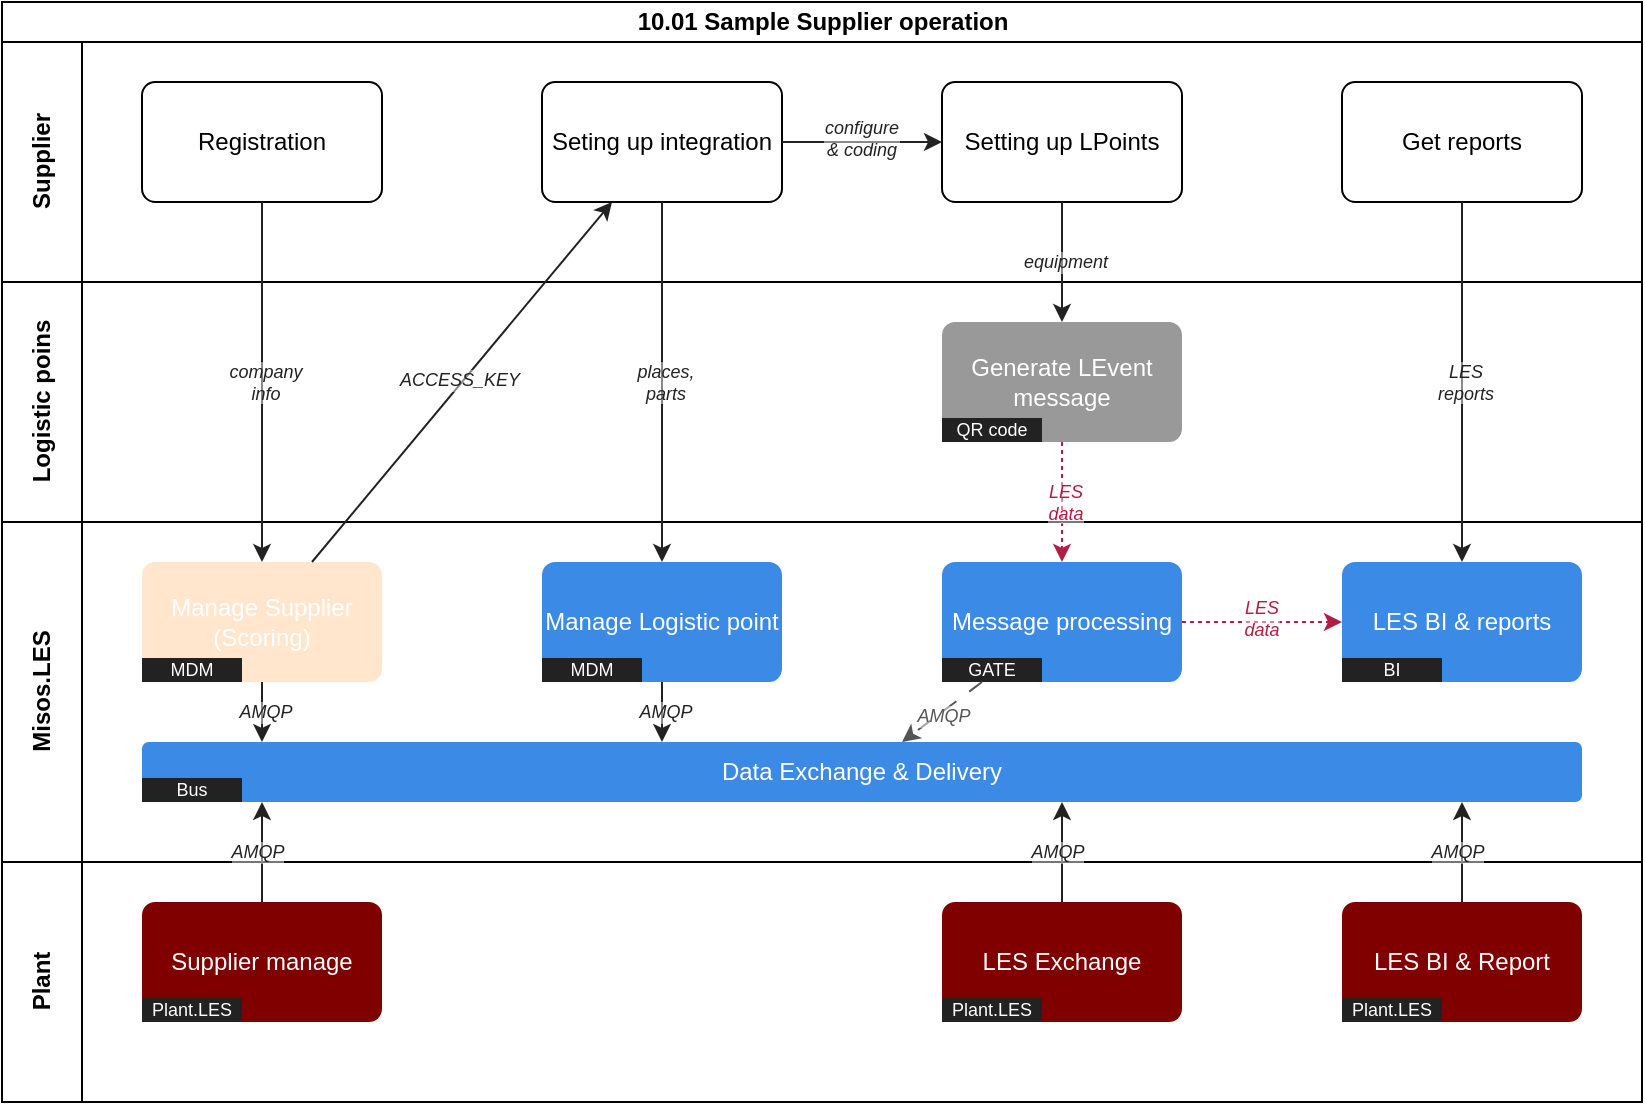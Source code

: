 <mxfile><diagram name="Diagram 1" id="diagram1"><mxGraphModel dx="1000" dy="1000" grid="1" gridSize="10" guides="1" tooltips="1" connect="1" arrows="1" fold="1" page="1" pageScale="1" pageWidth="827" pageHeight="1169" math="0" shadow="0"><root><mxCell id="0" /><mxCell id="1" parent="0" /><mxCell id="header" value="10.01 Sample Supplier operation" style="swimlane;html=1;startSize=20;horizontal=1;" vertex="1" connectable="0" parent="1"><mxGeometry x="0" y="30" width="820" height="20" relative="1" as="geometry" /></mxCell><mxCell id="Supplier" value="Supplier" style="swimlane;html=1;startSize=40;horizontal=0" vertex="1" parent="header"><mxGeometry y="20" width="820" height="120" as="geometry" /></mxCell><mxCell id="Registration" value="Registration" style="rounded=1;arcSize=11;whiteSpace=wrap;html=1;y=20;width=120;height=60;label=;text=;x=70;" vertex="1" parent="Supplier"><mxGeometry x="70" y="20" width="120" height="60" as="geometry" /></mxCell><mxCell id="Seting up integration" value="Seting up integration" style="rounded=1;arcSize=11;whiteSpace=wrap;html=1;y=20;width=120;height=60;label=;text=;x=270;" vertex="1" parent="Supplier"><mxGeometry x="270" y="20" width="120" height="60" as="geometry" /></mxCell><mxCell id="Setting up LPoints" value="Setting up LPoints" style="rounded=1;arcSize=11;whiteSpace=wrap;html=1;y=20;width=120;height=60;label=;text=;x=470;" vertex="1" parent="Supplier"><mxGeometry x="470" y="20" width="120" height="60" as="geometry" /></mxCell><mxCell id="Get reports" value="Get reports" style="rounded=1;arcSize=11;whiteSpace=wrap;html=1;y=20;width=120;height=60;label=;text=;x=670;" vertex="1" parent="Supplier"><mxGeometry x="670" y="20" width="120" height="60" as="geometry" /></mxCell><mxCell id="Logistic poins" value="Logistic poins" style="swimlane;html=1;startSize=40;horizontal=0" vertex="1" parent="header"><mxGeometry y="140" width="820" height="120" as="geometry" /></mxCell><mxCell id="Generate LEvent message" value="Generate LEvent message" style="rounded=1;arcSize=11;whiteSpace=wrap;html=1;y=20;width=120;height=60;label=QR code;text=;fillColor=#999999;fontColor=light-dark(#ffffff, #ededed);strokeColor=none;x=470;" vertex="1" parent="Logistic poins"><mxGeometry x="470" y="20" width="120" height="60" as="geometry" /></mxCell><mxCell id="label_Generate LEvent message" value="QR code" style="whiteSpace=wrap;fontSize=9;fontStyle=0;fillColor=#222222;fontColor=light-dark(#ffffff, #ededed);strokeColor=none;" vertex="1" connectable="0" parent="Generate LEvent message"><mxGeometry x="0" y="48.0" width="50" height="12" as="geometry" /></mxCell><mxCell id="Misos.LES" value="Misos.LES" style="swimlane;html=1;startSize=40;horizontal=0;" vertex="1" parent="header"><mxGeometry y="260" width="820" height="170" as="geometry" /></mxCell><mxCell id="Manage Supplier" value="Manage Supplier&lt;br&gt;(Scoring)" style="rounded=1;arcSize=11;whiteSpace=wrap;html=1;y=20;width=120;height=60;label=MDM;text=&lt;br&gt;(Scoring);fillColor=#ffe6cc;fontColor=light-dark(#ffffff, #ededed);strokeColor=none;x=70;" vertex="1" parent="Misos.LES"><mxGeometry x="70" y="20" width="120" height="60" as="geometry" /></mxCell><mxCell id="label_Manage Supplier" value="MDM" style="whiteSpace=wrap;fontSize=9;fontStyle=0;fillColor=#222222;fontColor=light-dark(#ffffff, #ededed);strokeColor=none;" vertex="1" connectable="0" parent="Manage Supplier"><mxGeometry x="0" y="48.0" width="50" height="12" as="geometry" /></mxCell><mxCell id="Manage Logistic point" value="Manage Logistic point" style="rounded=1;arcSize=11;whiteSpace=wrap;html=1;y=20;width=120;height=60;label=MDM;text=;fillColor=#3B8AE6;fontColor=light-dark(#ffffff, #ededed);strokeColor=none;x=270;" vertex="1" parent="Misos.LES"><mxGeometry x="270" y="20" width="120" height="60" as="geometry" /></mxCell><mxCell id="label_Manage Logistic point" value="MDM" style="whiteSpace=wrap;fontSize=9;fontStyle=0;fillColor=#222222;fontColor=light-dark(#ffffff, #ededed);strokeColor=none;" vertex="1" connectable="0" parent="Manage Logistic point"><mxGeometry x="0" y="48.0" width="50" height="12" as="geometry" /></mxCell><mxCell id="Message processing" value="Message processing" style="rounded=1;arcSize=11;whiteSpace=wrap;html=1;y=20;width=120;height=60;label=GATE;text=;fillColor=#3B8AE6;fontColor=light-dark(#ffffff, #ededed);strokeColor=none;x=470;" vertex="1" parent="Misos.LES"><mxGeometry x="470" y="20" width="120" height="60" as="geometry" /></mxCell><mxCell id="label_Message processing" value="GATE" style="whiteSpace=wrap;fontSize=9;fontStyle=0;fillColor=#222222;fontColor=light-dark(#ffffff, #ededed);strokeColor=none;" vertex="1" connectable="0" parent="Message processing"><mxGeometry x="0" y="48.0" width="50" height="12" as="geometry" /></mxCell><mxCell id="LES BI &amp; reports" value="LES BI &amp; reports" style="rounded=1;arcSize=11;whiteSpace=wrap;html=1;y=20;width=120;height=60;label=BI;text=;fillColor=#3B8AE6;fontColor=light-dark(#ffffff, #ededed);strokeColor=none;x=670;" vertex="1" parent="Misos.LES"><mxGeometry x="670" y="20" width="120" height="60" as="geometry" /></mxCell><mxCell id="label_LES BI &amp; reports" value="BI" style="whiteSpace=wrap;fontSize=9;fontStyle=0;fillColor=#222222;fontColor=light-dark(#ffffff, #ededed);strokeColor=none;" vertex="1" connectable="0" parent="LES BI &amp; reports"><mxGeometry x="0" y="48.0" width="50" height="12" as="geometry" /></mxCell><mxCell id="Data Exchange &amp; Delivery" value="Data Exchange &amp; Delivery" style="rounded=1;arcSize=11;whiteSpace=wrap;html=1;y=20;width=120;height=60;label=Bus;text=;fillColor=#3B8AE6;fontColor=light-dark(#ffffff, #ededed);strokeColor=none;x= 70; y=110; width=720; height=30;" vertex="1" parent="Misos.LES"><mxGeometry x="70" y="110" width="720" height="30" as="geometry" /></mxCell><mxCell id="label_Data Exchange &amp; Delivery" value="Bus" style="whiteSpace=wrap;fontSize=9;fontStyle=0;fillColor=#222222;fontColor=light-dark(#ffffff, #ededed);strokeColor=none;" vertex="1" connectable="0" parent="Data Exchange &amp; Delivery"><mxGeometry x="0" y="18.0" width="50" height="12" as="geometry" /></mxCell><mxCell id="Plant" value="Plant" style="swimlane;html=1;startSize=40;horizontal=0" vertex="1" parent="header"><mxGeometry y="430" width="820" height="120" as="geometry" /></mxCell><mxCell id="Supplier manage" value="Supplier manage" style="rounded=1;arcSize=11;whiteSpace=wrap;html=1;y=20;width=120;height=60;label=Plant.LES;text=;fillColor=#800000;fontColor=light-dark(#ffffff, #ededed);strokeColor=none;x=70;" vertex="1" parent="Plant"><mxGeometry x="70" y="20" width="120" height="60" as="geometry" /></mxCell><mxCell id="label_Supplier manage" value="Plant.LES" style="whiteSpace=wrap;fontSize=9;fontStyle=0;fillColor=#222222;fontColor=light-dark(#ffffff, #ededed);strokeColor=none;" vertex="1" connectable="0" parent="Supplier manage"><mxGeometry x="0" y="48.0" width="50" height="12" as="geometry" /></mxCell><mxCell id="LES Exchange" value="LES Exchange" style="rounded=1;arcSize=11;whiteSpace=wrap;html=1;y=20;width=120;height=60;label=Plant.LES;text=;fillColor=#800000;fontColor=light-dark(#ffffff, #ededed);strokeColor=none;x=470;" vertex="1" parent="Plant"><mxGeometry x="470" y="20" width="120" height="60" as="geometry" /></mxCell><mxCell id="label_LES Exchange" value="Plant.LES" style="whiteSpace=wrap;fontSize=9;fontStyle=0;fillColor=#222222;fontColor=light-dark(#ffffff, #ededed);strokeColor=none;" vertex="1" connectable="0" parent="LES Exchange"><mxGeometry x="0" y="48.0" width="50" height="12" as="geometry" /></mxCell><mxCell id="LES BI &amp; Report" value="LES BI &amp; Report" style="rounded=1;arcSize=11;whiteSpace=wrap;html=1;y=20;width=120;height=60;label=Plant.LES;text=;fillColor=#800000;fontColor=light-dark(#ffffff, #ededed);strokeColor=none;x=670;" vertex="1" parent="Plant"><mxGeometry x="670" y="20" width="120" height="60" as="geometry" /></mxCell><mxCell id="label_LES BI &amp; Report" value="Plant.LES" style="whiteSpace=wrap;fontSize=9;fontStyle=0;fillColor=#222222;fontColor=light-dark(#ffffff, #ededed);strokeColor=none;" vertex="1" connectable="0" parent="LES BI &amp; Report"><mxGeometry x="0" y="48.0" width="50" height="12" as="geometry" /></mxCell><mxCell id="link_1" style="strokeColor=#222222;" edge="1" source="Registration" target="Manage Supplier" parent="1"><mxGeometry relative="1" as="geometry" /></mxCell><mxCell id="link_1_label" value="company info" style="whiteSpace=wrap;fontSize=9;fontColor=#222222;labelBackgroundColor=#ffffff77;fontStyle=2" vertex="1" connectable="0" parent="link_1"><mxGeometry x="0" y="2" relative="1" as="geometry"><mxPoint as="offset" /></mxGeometry></mxCell><mxCell id="link_2" style="strokeColor=#222222;" edge="1" source="Manage Supplier" target="Seting up integration" parent="1"><mxGeometry relative="1" as="geometry" /></mxCell><mxCell id="link_2_label" value="ACCESS_KEY" style="whiteSpace=wrap;fontSize=9;fontColor=#222222;labelBackgroundColor=#ffffff77;fontStyle=2" vertex="1" connectable="0" parent="link_2"><mxGeometry x="0" y="2" relative="1" as="geometry"><mxPoint as="offset" /></mxGeometry></mxCell><mxCell id="link_3" style="strokeColor=#222222;" edge="1" source="Seting up integration" target="Manage Logistic point" parent="1"><mxGeometry relative="1" as="geometry" /></mxCell><mxCell id="link_3_label" value="places, parts" style="whiteSpace=wrap;fontSize=9;fontColor=#222222;labelBackgroundColor=#ffffff77;fontStyle=2" vertex="1" connectable="0" parent="link_3"><mxGeometry x="0" y="2" relative="1" as="geometry"><mxPoint as="offset" /></mxGeometry></mxCell><mxCell id="link_4" style="strokeColor=#222222;" edge="1" source="Seting up integration" target="Setting up LPoints" parent="1"><mxGeometry relative="1" as="geometry" /></mxCell><mxCell id="link_4_label" value="configure &amp; coding" style="whiteSpace=wrap;fontSize=9;fontColor=#222222;labelBackgroundColor=#ffffff77;fontStyle=2" vertex="1" connectable="0" parent="link_4"><mxGeometry x="0" y="2" relative="1" as="geometry"><mxPoint as="offset" /></mxGeometry></mxCell><mxCell id="link_5" style="strokeColor=#222222;" edge="1" source="Setting up LPoints" target="Generate LEvent message" parent="1"><mxGeometry relative="1" as="geometry" /></mxCell><mxCell id="link_5_label" value="equipment" style="whiteSpace=wrap;fontSize=9;fontColor=#222222;labelBackgroundColor=#ffffff77;fontStyle=2" vertex="1" connectable="0" parent="link_5"><mxGeometry x="0" y="2" relative="1" as="geometry"><mxPoint as="offset" /></mxGeometry></mxCell><mxCell id="link_6" style="rounded=0jettySize=auto;html=1;dashed=1;dashPattern=2 2;startArrow=none;startFill=0;strokeColor=#b11e42;" edge="1" source="Generate LEvent message" target="Message processing" parent="1"><mxGeometry relative="1" as="geometry" /></mxCell><mxCell id="link_6_label" value="LES data" style="whiteSpace=wrap;fontSize=9;fontColor=#b11e42;labelBackgroundColor=#ffffff77;fontStyle=2" vertex="1" connectable="0" parent="link_6"><mxGeometry x="0" y="2" relative="1" as="geometry"><mxPoint as="offset" /></mxGeometry></mxCell><mxCell id="link_7" style="rounded=0jettySize=auto;html=1;dashed=1;dashPattern=2 2;startArrow=none;startFill=0;strokeColor=#b11e42;" edge="1" source="Message processing" target="LES BI &amp; reports" parent="1"><mxGeometry relative="1" as="geometry" /></mxCell><mxCell id="link_7_label" value="LES data" style="whiteSpace=wrap;fontSize=9;fontColor=#b11e42;labelBackgroundColor=#ffffff77;fontStyle=2" vertex="1" connectable="0" parent="link_7"><mxGeometry x="0" y="2" relative="1" as="geometry"><mxPoint as="offset" /></mxGeometry></mxCell><mxCell id="link_8" style="strokeColor=#222222;" edge="1" source="Get reports" target="LES BI &amp; reports" parent="1"><mxGeometry relative="1" as="geometry" /></mxCell><mxCell id="link_8_label" value="LES reports" style="whiteSpace=wrap;fontSize=9;fontColor=#222222;labelBackgroundColor=#ffffff77;fontStyle=2" vertex="1" connectable="0" parent="link_8"><mxGeometry x="0" y="2" relative="1" as="geometry"><mxPoint as="offset" /></mxGeometry></mxCell><mxCell id="link_9" style="rounded=0jettySize=auto;html=1;dashed=1;dashPattern=8 8;startArrow=none;startFill=0;strokeColor=#555555;" edge="1" source="Message processing" target="Data Exchange &amp; Delivery" parent="1"><mxGeometry relative="1" as="geometry" /></mxCell><mxCell id="link_9_label" value="AMQP" style="whiteSpace=wrap;fontSize=9;fontColor=#555555;labelBackgroundColor=#ffffff77;fontStyle=2" vertex="1" connectable="0" parent="link_9"><mxGeometry x="0" y="2" relative="1" as="geometry"><mxPoint as="offset" /></mxGeometry></mxCell><mxCell id="link_10" style="strokeColor=#222222;edgeStyle=elbowEdgeStyle" edge="1" source="Manage Logistic point" target="Data Exchange &amp; Delivery" parent="1"><mxGeometry relative="1" as="geometry" /></mxCell><mxCell id="link_10_label" value="AMQP" style="whiteSpace=wrap;fontSize=9;fontColor=#222222;labelBackgroundColor=#ffffff77;fontStyle=2" vertex="1" connectable="0" parent="link_10"><mxGeometry x="0" y="2" relative="1" as="geometry"><mxPoint as="offset" /></mxGeometry></mxCell><mxCell id="link_11" style="strokeColor=#222222;edgeStyle=elbowEdgeStyle" edge="1" source="Manage Supplier" target="Data Exchange &amp; Delivery" parent="1"><mxGeometry relative="1" as="geometry" /></mxCell><mxCell id="link_11_label" value="AMQP" style="whiteSpace=wrap;fontSize=9;fontColor=#222222;labelBackgroundColor=#ffffff77;fontStyle=2" vertex="1" connectable="0" parent="link_11"><mxGeometry x="0" y="2" relative="1" as="geometry"><mxPoint as="offset" /></mxGeometry></mxCell><mxCell id="link_12" style="strokeColor=#222222;edgeStyle=elbowEdgeStyle" edge="1" source="Supplier manage" target="Data Exchange &amp; Delivery" parent="1"><mxGeometry relative="1" as="geometry" /></mxCell><mxCell id="link_12_label" value="AMQP" style="whiteSpace=wrap;fontSize=9;fontColor=#222222;labelBackgroundColor=#ffffff77;fontStyle=2" vertex="1" connectable="0" parent="link_12"><mxGeometry x="0" y="2" relative="1" as="geometry"><mxPoint as="offset" /></mxGeometry></mxCell><mxCell id="link_13" style="strokeColor=#222222;edgeStyle=elbowEdgeStyle" edge="1" source="LES Exchange" target="Data Exchange &amp; Delivery" parent="1"><mxGeometry relative="1" as="geometry" /></mxCell><mxCell id="link_13_label" value="AMQP" style="whiteSpace=wrap;fontSize=9;fontColor=#222222;labelBackgroundColor=#ffffff77;fontStyle=2" vertex="1" connectable="0" parent="link_13"><mxGeometry x="0" y="2" relative="1" as="geometry"><mxPoint as="offset" /></mxGeometry></mxCell><mxCell id="link_14" style="strokeColor=#222222;edgeStyle=elbowEdgeStyle" edge="1" source="LES BI &amp; Report" target="Data Exchange &amp; Delivery" parent="1"><mxGeometry relative="1" as="geometry" /></mxCell><mxCell id="link_14_label" value="AMQP" style="whiteSpace=wrap;fontSize=9;fontColor=#222222;labelBackgroundColor=#ffffff77;fontStyle=2" vertex="1" connectable="0" parent="link_14"><mxGeometry x="0" y="2" relative="1" as="geometry"><mxPoint as="offset" /></mxGeometry></mxCell></root></mxGraphModel></diagram></mxfile>